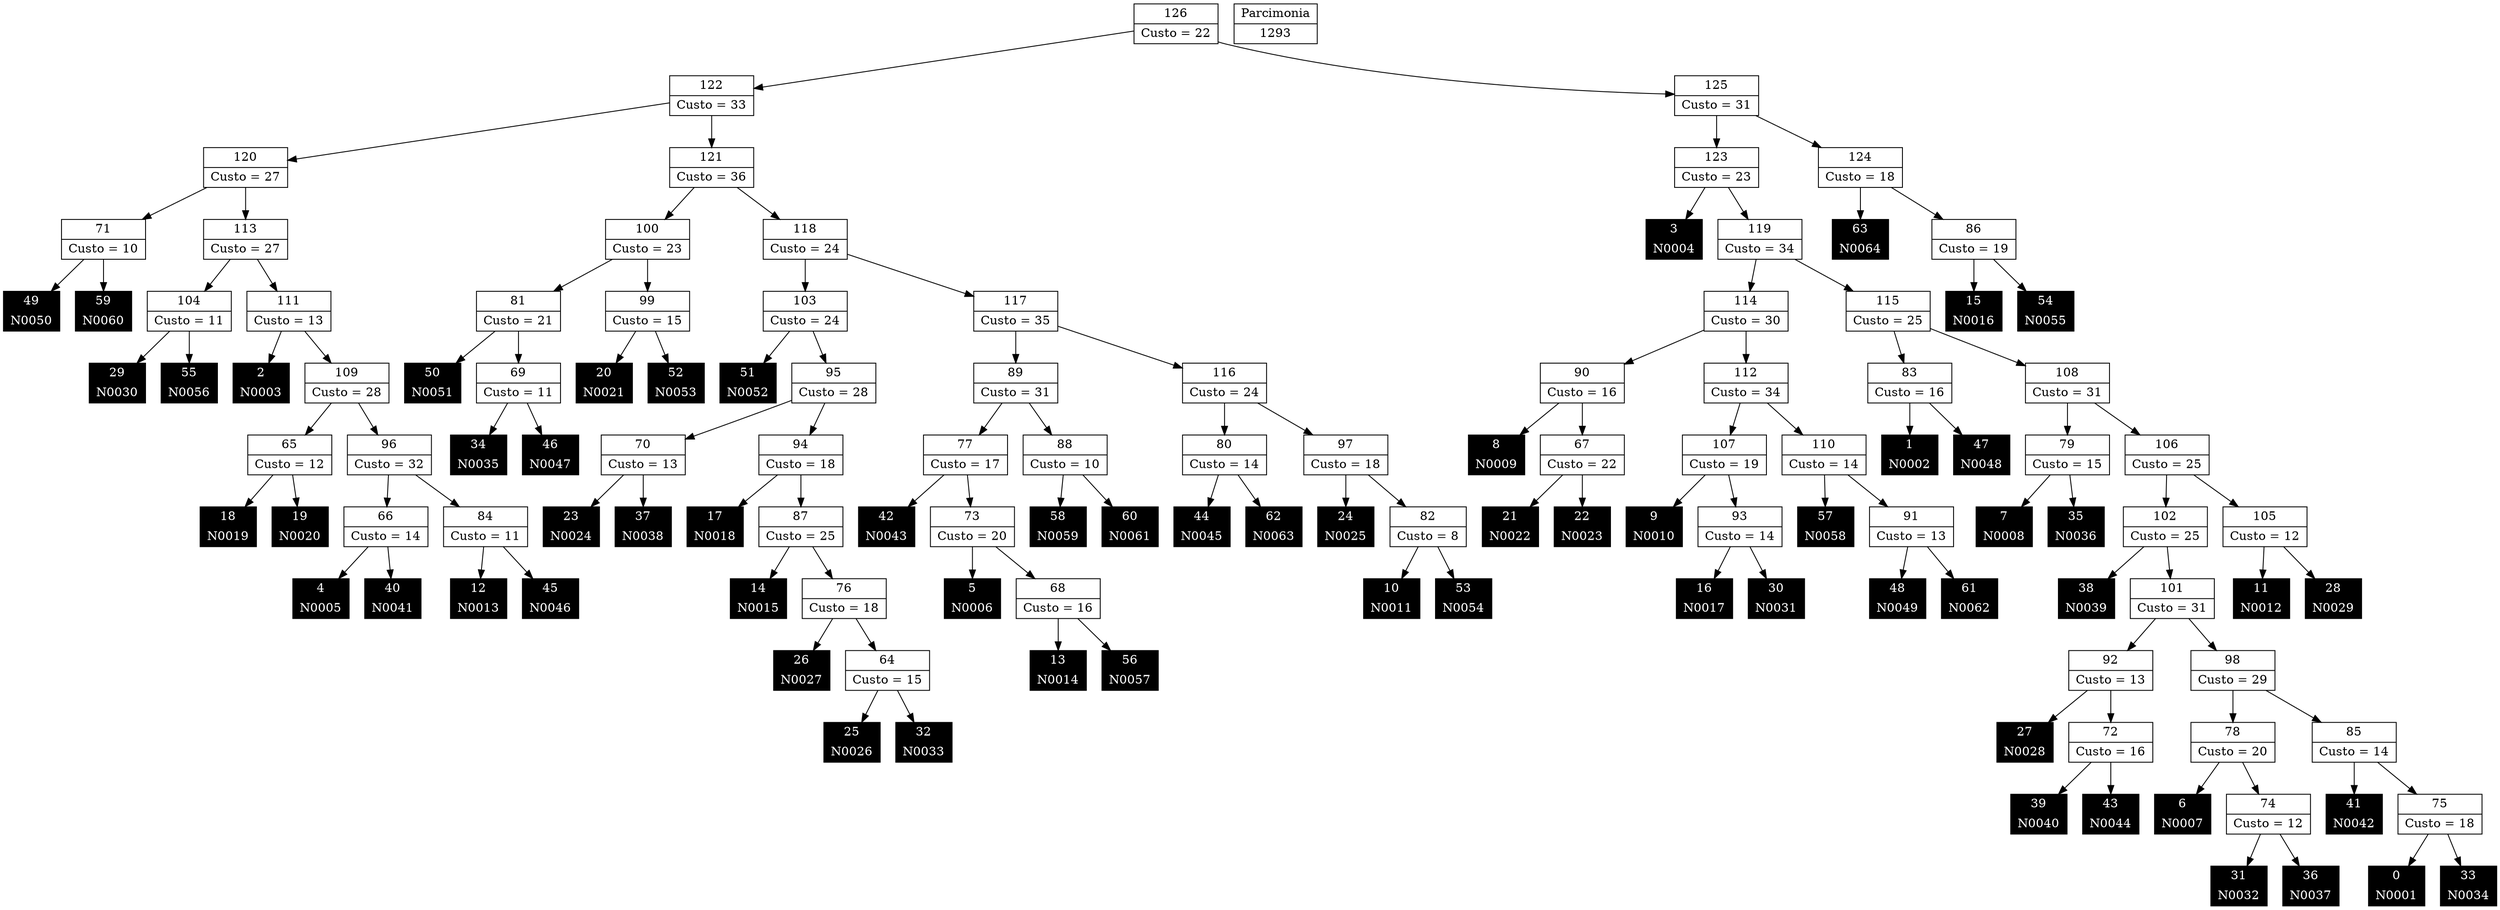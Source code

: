 Digraph G {
0 [shape="record", label="{0 | N0001}",style=filled, color=black, fontcolor=white,fontsize=14, height=0.5]
1 [shape="record", label="{1 | N0002}",style=filled, color=black, fontcolor=white,fontsize=14, height=0.5]
2 [shape="record", label="{2 | N0003}",style=filled, color=black, fontcolor=white,fontsize=14, height=0.5]
3 [shape="record", label="{3 | N0004}",style=filled, color=black, fontcolor=white,fontsize=14, height=0.5]
4 [shape="record", label="{4 | N0005}",style=filled, color=black, fontcolor=white,fontsize=14, height=0.5]
5 [shape="record", label="{5 | N0006}",style=filled, color=black, fontcolor=white,fontsize=14, height=0.5]
6 [shape="record", label="{6 | N0007}",style=filled, color=black, fontcolor=white,fontsize=14, height=0.5]
7 [shape="record", label="{7 | N0008}",style=filled, color=black, fontcolor=white,fontsize=14, height=0.5]
8 [shape="record", label="{8 | N0009}",style=filled, color=black, fontcolor=white,fontsize=14, height=0.5]
9 [shape="record", label="{9 | N0010}",style=filled, color=black, fontcolor=white,fontsize=14, height=0.5]
10 [shape="record", label="{10 | N0011}",style=filled, color=black, fontcolor=white,fontsize=14, height=0.5]
11 [shape="record", label="{11 | N0012}",style=filled, color=black, fontcolor=white,fontsize=14, height=0.5]
12 [shape="record", label="{12 | N0013}",style=filled, color=black, fontcolor=white,fontsize=14, height=0.5]
13 [shape="record", label="{13 | N0014}",style=filled, color=black, fontcolor=white,fontsize=14, height=0.5]
14 [shape="record", label="{14 | N0015}",style=filled, color=black, fontcolor=white,fontsize=14, height=0.5]
15 [shape="record", label="{15 | N0016}",style=filled, color=black, fontcolor=white,fontsize=14, height=0.5]
16 [shape="record", label="{16 | N0017}",style=filled, color=black, fontcolor=white,fontsize=14, height=0.5]
17 [shape="record", label="{17 | N0018}",style=filled, color=black, fontcolor=white,fontsize=14, height=0.5]
18 [shape="record", label="{18 | N0019}",style=filled, color=black, fontcolor=white,fontsize=14, height=0.5]
19 [shape="record", label="{19 | N0020}",style=filled, color=black, fontcolor=white,fontsize=14, height=0.5]
20 [shape="record", label="{20 | N0021}",style=filled, color=black, fontcolor=white,fontsize=14, height=0.5]
21 [shape="record", label="{21 | N0022}",style=filled, color=black, fontcolor=white,fontsize=14, height=0.5]
22 [shape="record", label="{22 | N0023}",style=filled, color=black, fontcolor=white,fontsize=14, height=0.5]
23 [shape="record", label="{23 | N0024}",style=filled, color=black, fontcolor=white,fontsize=14, height=0.5]
24 [shape="record", label="{24 | N0025}",style=filled, color=black, fontcolor=white,fontsize=14, height=0.5]
25 [shape="record", label="{25 | N0026}",style=filled, color=black, fontcolor=white,fontsize=14, height=0.5]
26 [shape="record", label="{26 | N0027}",style=filled, color=black, fontcolor=white,fontsize=14, height=0.5]
27 [shape="record", label="{27 | N0028}",style=filled, color=black, fontcolor=white,fontsize=14, height=0.5]
28 [shape="record", label="{28 | N0029}",style=filled, color=black, fontcolor=white,fontsize=14, height=0.5]
29 [shape="record", label="{29 | N0030}",style=filled, color=black, fontcolor=white,fontsize=14, height=0.5]
30 [shape="record", label="{30 | N0031}",style=filled, color=black, fontcolor=white,fontsize=14, height=0.5]
31 [shape="record", label="{31 | N0032}",style=filled, color=black, fontcolor=white,fontsize=14, height=0.5]
32 [shape="record", label="{32 | N0033}",style=filled, color=black, fontcolor=white,fontsize=14, height=0.5]
33 [shape="record", label="{33 | N0034}",style=filled, color=black, fontcolor=white,fontsize=14, height=0.5]
34 [shape="record", label="{34 | N0035}",style=filled, color=black, fontcolor=white,fontsize=14, height=0.5]
35 [shape="record", label="{35 | N0036}",style=filled, color=black, fontcolor=white,fontsize=14, height=0.5]
36 [shape="record", label="{36 | N0037}",style=filled, color=black, fontcolor=white,fontsize=14, height=0.5]
37 [shape="record", label="{37 | N0038}",style=filled, color=black, fontcolor=white,fontsize=14, height=0.5]
38 [shape="record", label="{38 | N0039}",style=filled, color=black, fontcolor=white,fontsize=14, height=0.5]
39 [shape="record", label="{39 | N0040}",style=filled, color=black, fontcolor=white,fontsize=14, height=0.5]
40 [shape="record", label="{40 | N0041}",style=filled, color=black, fontcolor=white,fontsize=14, height=0.5]
41 [shape="record", label="{41 | N0042}",style=filled, color=black, fontcolor=white,fontsize=14, height=0.5]
42 [shape="record", label="{42 | N0043}",style=filled, color=black, fontcolor=white,fontsize=14, height=0.5]
43 [shape="record", label="{43 | N0044}",style=filled, color=black, fontcolor=white,fontsize=14, height=0.5]
44 [shape="record", label="{44 | N0045}",style=filled, color=black, fontcolor=white,fontsize=14, height=0.5]
45 [shape="record", label="{45 | N0046}",style=filled, color=black, fontcolor=white,fontsize=14, height=0.5]
46 [shape="record", label="{46 | N0047}",style=filled, color=black, fontcolor=white,fontsize=14, height=0.5]
47 [shape="record", label="{47 | N0048}",style=filled, color=black, fontcolor=white,fontsize=14, height=0.5]
48 [shape="record", label="{48 | N0049}",style=filled, color=black, fontcolor=white,fontsize=14, height=0.5]
49 [shape="record", label="{49 | N0050}",style=filled, color=black, fontcolor=white,fontsize=14, height=0.5]
50 [shape="record", label="{50 | N0051}",style=filled, color=black, fontcolor=white,fontsize=14, height=0.5]
51 [shape="record", label="{51 | N0052}",style=filled, color=black, fontcolor=white,fontsize=14, height=0.5]
52 [shape="record", label="{52 | N0053}",style=filled, color=black, fontcolor=white,fontsize=14, height=0.5]
53 [shape="record", label="{53 | N0054}",style=filled, color=black, fontcolor=white,fontsize=14, height=0.5]
54 [shape="record", label="{54 | N0055}",style=filled, color=black, fontcolor=white,fontsize=14, height=0.5]
55 [shape="record", label="{55 | N0056}",style=filled, color=black, fontcolor=white,fontsize=14, height=0.5]
56 [shape="record", label="{56 | N0057}",style=filled, color=black, fontcolor=white,fontsize=14, height=0.5]
57 [shape="record", label="{57 | N0058}",style=filled, color=black, fontcolor=white,fontsize=14, height=0.5]
58 [shape="record", label="{58 | N0059}",style=filled, color=black, fontcolor=white,fontsize=14, height=0.5]
59 [shape="record", label="{59 | N0060}",style=filled, color=black, fontcolor=white,fontsize=14, height=0.5]
60 [shape="record", label="{60 | N0061}",style=filled, color=black, fontcolor=white,fontsize=14, height=0.5]
61 [shape="record", label="{61 | N0062}",style=filled, color=black, fontcolor=white,fontsize=14, height=0.5]
62 [shape="record", label="{62 | N0063}",style=filled, color=black, fontcolor=white,fontsize=14, height=0.5]
63 [shape="record", label="{63 | N0064}",style=filled, color=black, fontcolor=white,fontsize=14, height=0.5]
64 [shape="record", label="{64|Custo = 15}"]
65 [shape="record", label="{65|Custo = 12}"]
66 [shape="record", label="{66|Custo = 14}"]
67 [shape="record", label="{67|Custo = 22}"]
68 [shape="record", label="{68|Custo = 16}"]
69 [shape="record", label="{69|Custo = 11}"]
70 [shape="record", label="{70|Custo = 13}"]
71 [shape="record", label="{71|Custo = 10}"]
72 [shape="record", label="{72|Custo = 16}"]
73 [shape="record", label="{73|Custo = 20}"]
74 [shape="record", label="{74|Custo = 12}"]
75 [shape="record", label="{75|Custo = 18}"]
76 [shape="record", label="{76|Custo = 18}"]
77 [shape="record", label="{77|Custo = 17}"]
78 [shape="record", label="{78|Custo = 20}"]
79 [shape="record", label="{79|Custo = 15}"]
80 [shape="record", label="{80|Custo = 14}"]
81 [shape="record", label="{81|Custo = 21}"]
82 [shape="record", label="{82|Custo = 8}"]
83 [shape="record", label="{83|Custo = 16}"]
84 [shape="record", label="{84|Custo = 11}"]
85 [shape="record", label="{85|Custo = 14}"]
86 [shape="record", label="{86|Custo = 19}"]
87 [shape="record", label="{87|Custo = 25}"]
88 [shape="record", label="{88|Custo = 10}"]
89 [shape="record", label="{89|Custo = 31}"]
90 [shape="record", label="{90|Custo = 16}"]
91 [shape="record", label="{91|Custo = 13}"]
92 [shape="record", label="{92|Custo = 13}"]
93 [shape="record", label="{93|Custo = 14}"]
94 [shape="record", label="{94|Custo = 18}"]
95 [shape="record", label="{95|Custo = 28}"]
96 [shape="record", label="{96|Custo = 32}"]
97 [shape="record", label="{97|Custo = 18}"]
98 [shape="record", label="{98|Custo = 29}"]
99 [shape="record", label="{99|Custo = 15}"]
100 [shape="record", label="{100|Custo = 23}"]
101 [shape="record", label="{101|Custo = 31}"]
102 [shape="record", label="{102|Custo = 25}"]
103 [shape="record", label="{103|Custo = 24}"]
104 [shape="record", label="{104|Custo = 11}"]
105 [shape="record", label="{105|Custo = 12}"]
106 [shape="record", label="{106|Custo = 25}"]
107 [shape="record", label="{107|Custo = 19}"]
108 [shape="record", label="{108|Custo = 31}"]
109 [shape="record", label="{109|Custo = 28}"]
110 [shape="record", label="{110|Custo = 14}"]
111 [shape="record", label="{111|Custo = 13}"]
112 [shape="record", label="{112|Custo = 34}"]
113 [shape="record", label="{113|Custo = 27}"]
114 [shape="record", label="{114|Custo = 30}"]
115 [shape="record", label="{115|Custo = 25}"]
116 [shape="record", label="{116|Custo = 24}"]
117 [shape="record", label="{117|Custo = 35}"]
118 [shape="record", label="{118|Custo = 24}"]
119 [shape="record", label="{119|Custo = 34}"]
120 [shape="record", label="{120|Custo = 27}"]
121 [shape="record", label="{121|Custo = 36}"]
122 [shape="record", label="{122|Custo = 33}"]
123 [shape="record", label="{123|Custo = 23}"]
124 [shape="record", label="{124|Custo = 18}"]
125 [shape="record", label="{125|Custo = 31}"]
126 [shape="record", label="{126|Custo = 22}"]

64->32
64->25
65->19
65->18
66->40
66->4
67->22
67->21
68->56
68->13
69->46
69->34
70->37
70->23
71->59
71->49
72->43
72->39
73->68
73->5
74->36
74->31
75->33
75->0
76->64
76->26
77->73
77->42
78->74
78->6
79->35
79->7
80->62
80->44
81->69
81->50
82->53
82->10
83->47
83->1
84->45
84->12
85->75
85->41
86->54
86->15
87->76
87->14
88->60
88->58
89->88
89->77
90->67
90->8
91->61
91->48
92->72
92->27
93->30
93->16
94->87
94->17
95->94
95->70
96->84
96->66
97->82
97->24
98->85
98->78
99->52
99->20
100->99
100->81
101->98
101->92
102->101
102->38
103->95
103->51
104->55
104->29
105->28
105->11
106->105
106->102
107->93
107->9
108->106
108->79
109->96
109->65
110->91
110->57
111->109
111->2
112->110
112->107
113->111
113->104
114->112
114->90
115->108
115->83
116->97
116->80
117->116
117->89
118->117
118->103
119->115
119->114
120->113
120->71
121->118
121->100
122->121
122->120
123->119
123->3
124->86
124->63
125->124
125->123
126->125
126->122

1293 [shape="record", label="{Parcimonia|1293}"]
}